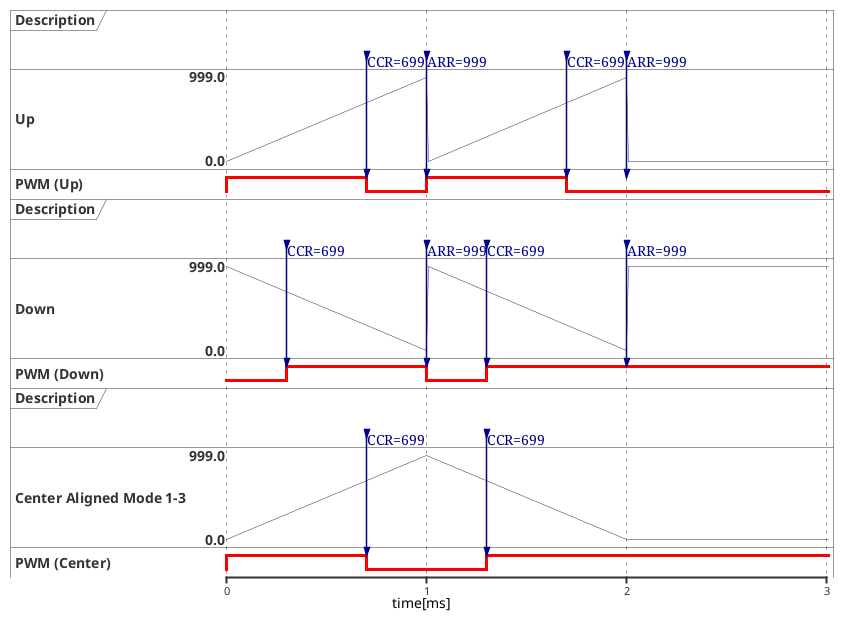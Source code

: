 @startuml

<style>
timingDiagram {
  .red {
    LineColor red
    LineThickness 3
  }
}
</style>


caption time[ms]
scale 1 as 200 pixel
concise "Description" as desc
analog "Up" as up_wave
binary "PWM (Up)" as pwm_up <<red>>
concise "Description" as desc2
analog "Down" as down_wave
binary "PWM (Down)" as pwm_down <<red>>
concise "Description" as desc3
analog "Center Aligned Mode 1-3" as center_wave
binary "PWM (Center)" as pwm_center <<red>>

@desc
    desc@0.7 -> desc@0.7 : CCR=699
    desc@0.7 -> pwm_up@0.7
    
    desc@1 -> desc@1 : ARR=999
    desc@1 -> pwm_up@1

    desc@1.7 -> desc@1.7 : CCR=699
    desc@1.7 -> pwm_up@1.7
    
    desc@2 -> desc@2 : ARR=999
    desc@2 -> pwm_up@2

@desc2
    desc2@0.3 -> desc2@0.3 : CCR=699
    desc2@0.3 -> pwm_down@0.3
    
    desc2@1 -> desc2@1 : ARR=999
    desc2@1 -> pwm_down@1

    desc2@1.3 -> desc2@1.3 : CCR=699
    desc2@1.3 -> pwm_down@1.3
    
    desc2@2 -> desc2@2 : ARR=999
    desc2@2 -> pwm_down@2

@desc3
    desc3@0.7 -> desc3@0.7 : CCR=699
    desc3@0.7 -> pwm_center@0.7
    
    desc3@1.3 -> desc3@1.3 : CCR=699
    desc3@1.3 -> pwm_center@1.3
    
@up_wave
    0 is 0
    1 is 999
    1.01 is 0
    2 is 999
    2.01 is 0

@down_wave
    0 is 999
    1 is 0
    1.01 is 999
    2 is 0
    2.01 is 999

@center_wave
    0 is 0
    1 is 999
    2 is 0

@pwm_up
    0 is high
    0.7 is low
    1 is high
    1.7 is low
    
@pwm_down
    0 is low
    0.3 is high
    1 is low
    1.3 is high

@pwm_center
    0 is high
    0.7 is low
    1.3 is high


@enduml